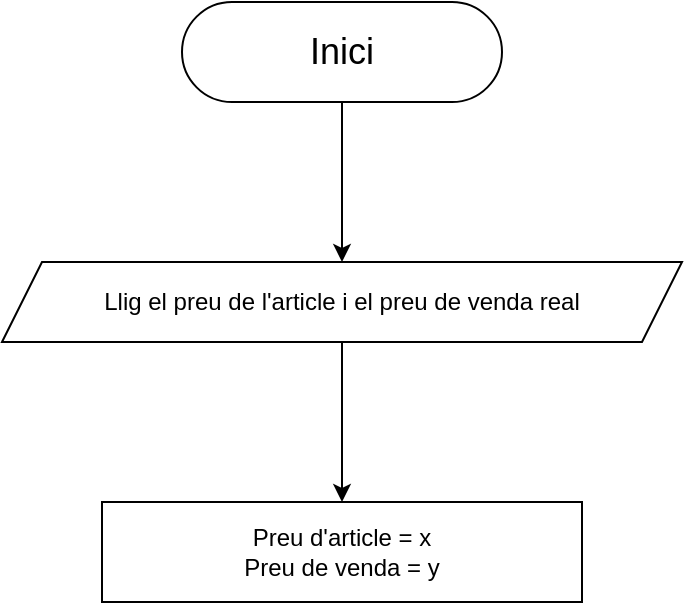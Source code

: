 <mxfile version="15.2.7" type="device"><diagram id="odkrz5-27EnocWJ8Avyw" name="Page-1"><mxGraphModel dx="675" dy="1308" grid="1" gridSize="10" guides="1" tooltips="1" connect="1" arrows="1" fold="1" page="0" pageScale="1" pageWidth="850" pageHeight="1100" math="0" shadow="0"><root><mxCell id="0"/><mxCell id="1" parent="0"/><mxCell id="FaOWnUHjsaCaZSb05g2--1" value="&lt;font style=&quot;font-size: 18px&quot;&gt;Inici&lt;/font&gt;" style="rounded=1;whiteSpace=wrap;html=1;arcSize=50;" vertex="1" parent="1"><mxGeometry x="320" y="-490" width="160" height="50" as="geometry"/></mxCell><mxCell id="FaOWnUHjsaCaZSb05g2--2" value="" style="endArrow=classic;html=1;exitX=0.5;exitY=1;exitDx=0;exitDy=0;" edge="1" parent="1" source="FaOWnUHjsaCaZSb05g2--1"><mxGeometry width="50" height="50" relative="1" as="geometry"><mxPoint x="320" y="-240" as="sourcePoint"/><mxPoint x="400" y="-360" as="targetPoint"/></mxGeometry></mxCell><mxCell id="FaOWnUHjsaCaZSb05g2--4" value="Llig el preu de l'article i el preu de venda real" style="shape=parallelogram;perimeter=parallelogramPerimeter;whiteSpace=wrap;html=1;fixedSize=1;" vertex="1" parent="1"><mxGeometry x="230" y="-360" width="340" height="40" as="geometry"/></mxCell><mxCell id="FaOWnUHjsaCaZSb05g2--5" value="" style="endArrow=classic;html=1;exitX=0.5;exitY=1;exitDx=0;exitDy=0;" edge="1" parent="1" source="FaOWnUHjsaCaZSb05g2--4"><mxGeometry width="50" height="50" relative="1" as="geometry"><mxPoint x="320" y="-240" as="sourcePoint"/><mxPoint x="400" y="-240" as="targetPoint"/></mxGeometry></mxCell><mxCell id="FaOWnUHjsaCaZSb05g2--6" value="Preu d'article = x&lt;br&gt;Preu de venda = y" style="rounded=0;whiteSpace=wrap;html=1;" vertex="1" parent="1"><mxGeometry x="280" y="-240" width="240" height="50" as="geometry"/></mxCell></root></mxGraphModel></diagram></mxfile>